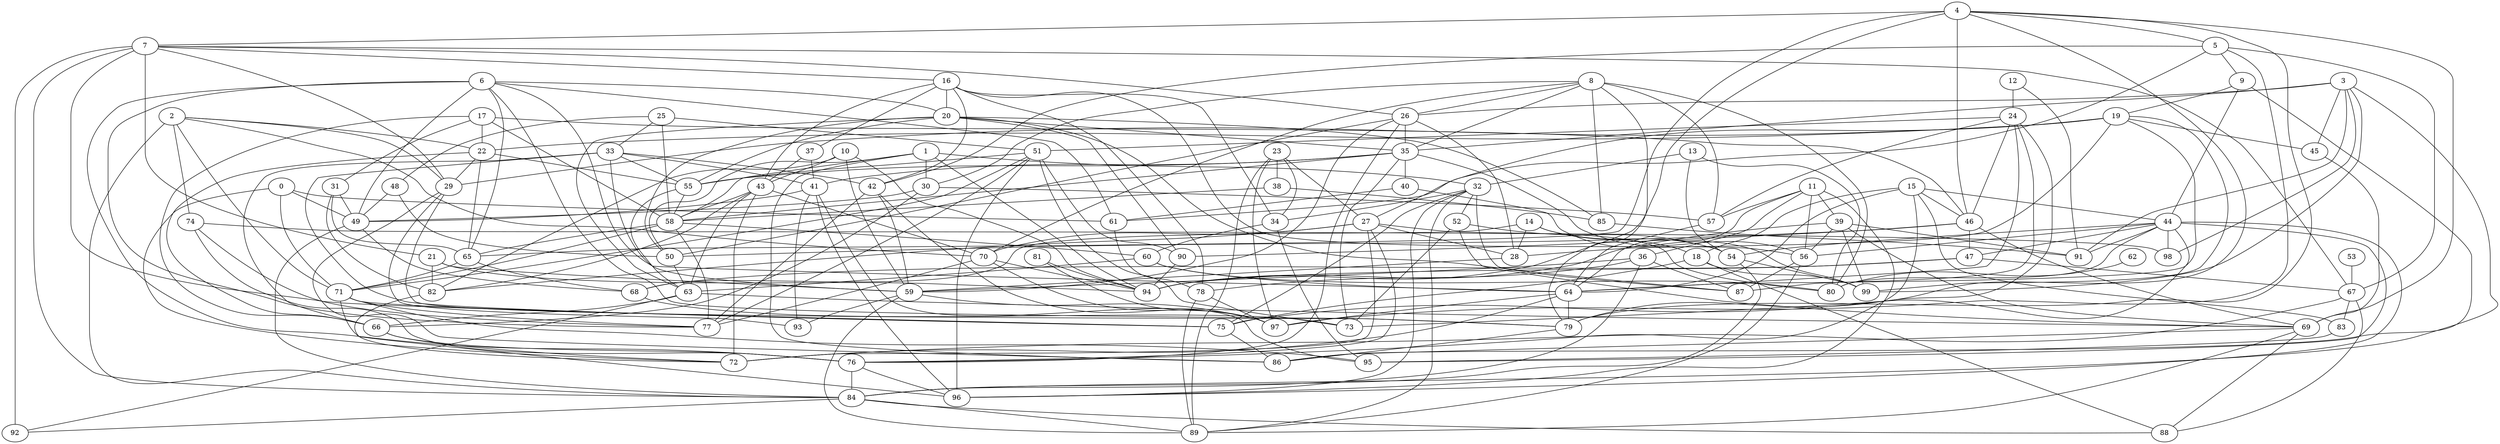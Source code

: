 strict graph "" {
	0 -- 49	[weight=4];
	0 -- 61	[weight=2];
	0 -- 71	[weight=4];
	0 -- 72	[weight=7];
	1 -- 30	[weight=8];
	1 -- 32	[weight=9];
	1 -- 50	[weight=9];
	1 -- 58	[weight=4];
	1 -- 86	[weight=8];
	1 -- 94	[weight=10];
	2 -- 22	[weight=3];
	2 -- 29	[weight=5];
	2 -- 70	[weight=4];
	2 -- 71	[weight=0];
	2 -- 74	[weight=8];
	2 -- 84	[weight=6];
	3 -- 26	[weight=6];
	3 -- 35	[weight=4];
	3 -- 45	[weight=9];
	3 -- 84	[weight=5];
	3 -- 91	[weight=6];
	3 -- 98	[weight=1];
	3 -- 99	[weight=8];
	4 -- 5	[weight=2];
	4 -- 7	[weight=7];
	4 -- 46	[weight=8];
	4 -- 65	[weight=2];
	4 -- 69	[weight=2];
	4 -- 75	[weight=6];
	4 -- 79	[weight=10];
	4 -- 94	[weight=6];
	5 -- 9	[weight=1];
	5 -- 42	[weight=6];
	5 -- 61	[weight=7];
	5 -- 67	[weight=5];
	5 -- 97	[weight=7];
	6 -- 20	[weight=3];
	6 -- 49	[weight=9];
	6 -- 61	[weight=9];
	6 -- 64	[weight=2];
	6 -- 65	[weight=4];
	6 -- 76	[weight=4];
	6 -- 77	[weight=9];
	6 -- 79	[weight=0];
	7 -- 16	[weight=5];
	7 -- 21	[weight=7];
	7 -- 26	[weight=0];
	7 -- 29	[weight=2];
	7 -- 67	[weight=7];
	7 -- 75	[weight=3];
	7 -- 84	[weight=7];
	7 -- 92	[weight=10];
	8 -- 26	[weight=2];
	8 -- 30	[weight=8];
	8 -- 35	[weight=8];
	8 -- 57	[weight=8];
	8 -- 70	[weight=0];
	8 -- 79	[weight=6];
	8 -- 80	[weight=6];
	8 -- 85	[weight=8];
	9 -- 19	[weight=2];
	9 -- 44	[weight=8];
	9 -- 86	[weight=5];
	10 -- 43	[weight=10];
	10 -- 59	[weight=8];
	10 -- 82	[weight=0];
	10 -- 94	[weight=1];
	11 -- 36	[weight=6];
	11 -- 39	[weight=1];
	11 -- 56	[weight=10];
	11 -- 57	[weight=10];
	11 -- 64	[weight=1];
	11 -- 96	[weight=9];
	12 -- 24	[weight=9];
	12 -- 91	[weight=6];
	13 -- 32	[weight=1];
	13 -- 54	[weight=0];
	13 -- 80	[weight=9];
	14 -- 18	[weight=5];
	14 -- 28	[weight=4];
	14 -- 54	[weight=9];
	14 -- 68	[weight=10];
	15 -- 18	[weight=10];
	15 -- 44	[weight=8];
	15 -- 46	[weight=7];
	15 -- 64	[weight=8];
	15 -- 76	[weight=8];
	15 -- 83	[weight=4];
	16 -- 20	[weight=4];
	16 -- 34	[weight=2];
	16 -- 37	[weight=1];
	16 -- 42	[weight=9];
	16 -- 43	[weight=9];
	16 -- 56	[weight=10];
	16 -- 78	[weight=7];
	17 -- 22	[weight=8];
	17 -- 31	[weight=6];
	17 -- 46	[weight=0];
	17 -- 58	[weight=10];
	17 -- 66	[weight=10];
	18 -- 75	[weight=9];
	18 -- 88	[weight=10];
	18 -- 99	[weight=5];
	19 -- 22	[weight=8];
	19 -- 27	[weight=6];
	19 -- 28	[weight=3];
	19 -- 29	[weight=9];
	19 -- 45	[weight=4];
	19 -- 64	[weight=9];
	19 -- 99	[weight=6];
	20 -- 35	[weight=4];
	20 -- 50	[weight=5];
	20 -- 55	[weight=2];
	20 -- 63	[weight=8];
	20 -- 85	[weight=5];
	20 -- 87	[weight=4];
	20 -- 90	[weight=0];
	21 -- 59	[weight=10];
	21 -- 82	[weight=5];
	21 -- 94	[weight=5];
	22 -- 29	[weight=7];
	22 -- 55	[weight=1];
	22 -- 65	[weight=5];
	22 -- 66	[weight=6];
	23 -- 27	[weight=9];
	23 -- 34	[weight=3];
	23 -- 38	[weight=9];
	23 -- 89	[weight=10];
	23 -- 97	[weight=3];
	24 -- 46	[weight=7];
	24 -- 51	[weight=5];
	24 -- 57	[weight=9];
	24 -- 64	[weight=8];
	24 -- 79	[weight=10];
	24 -- 87	[weight=8];
	25 -- 33	[weight=0];
	25 -- 48	[weight=9];
	25 -- 51	[weight=7];
	25 -- 58	[weight=9];
	26 -- 28	[weight=10];
	26 -- 35	[weight=6];
	26 -- 50	[weight=6];
	26 -- 59	[weight=1];
	26 -- 76	[weight=9];
	27 -- 28	[weight=10];
	27 -- 70	[weight=3];
	27 -- 72	[weight=9];
	27 -- 76	[weight=1];
	27 -- 80	[weight=6];
	27 -- 82	[weight=4];
	28 -- 59	[weight=3];
	29 -- 79	[weight=8];
	29 -- 86	[weight=1];
	29 -- 93	[weight=10];
	30 -- 49	[weight=4];
	30 -- 57	[weight=6];
	30 -- 66	[weight=3];
	31 -- 49	[weight=8];
	31 -- 65	[weight=1];
	31 -- 82	[weight=1];
	32 -- 34	[weight=1];
	32 -- 52	[weight=4];
	32 -- 75	[weight=7];
	32 -- 87	[weight=1];
	32 -- 89	[weight=4];
	32 -- 96	[weight=2];
	33 -- 41	[weight=3];
	33 -- 42	[weight=5];
	33 -- 55	[weight=9];
	33 -- 59	[weight=7];
	33 -- 66	[weight=8];
	33 -- 75	[weight=1];
	34 -- 60	[weight=5];
	34 -- 95	[weight=0];
	35 -- 40	[weight=3];
	35 -- 41	[weight=4];
	35 -- 55	[weight=0];
	35 -- 56	[weight=2];
	35 -- 58	[weight=1];
	35 -- 73	[weight=9];
	36 -- 59	[weight=9];
	36 -- 78	[weight=8];
	36 -- 84	[weight=3];
	36 -- 87	[weight=3];
	37 -- 41	[weight=5];
	37 -- 43	[weight=0];
	38 -- 58	[weight=0];
	38 -- 85	[weight=0];
	39 -- 56	[weight=6];
	39 -- 69	[weight=2];
	39 -- 91	[weight=2];
	39 -- 94	[weight=8];
	39 -- 99	[weight=7];
	40 -- 61	[weight=1];
	40 -- 99	[weight=4];
	41 -- 49	[weight=8];
	41 -- 93	[weight=1];
	41 -- 95	[weight=1];
	41 -- 96	[weight=5];
	42 -- 59	[weight=2];
	42 -- 77	[weight=4];
	42 -- 97	[weight=6];
	43 -- 58	[weight=3];
	43 -- 63	[weight=7];
	43 -- 70	[weight=3];
	43 -- 72	[weight=8];
	43 -- 82	[weight=4];
	44 -- 47	[weight=4];
	44 -- 54	[weight=2];
	44 -- 56	[weight=4];
	44 -- 73	[weight=9];
	44 -- 80	[weight=5];
	44 -- 91	[weight=5];
	44 -- 95	[weight=7];
	44 -- 96	[weight=8];
	44 -- 98	[weight=2];
	45 -- 69	[weight=6];
	46 -- 47	[weight=6];
	46 -- 50	[weight=7];
	46 -- 69	[weight=4];
	46 -- 90	[weight=7];
	47 -- 67	[weight=0];
	47 -- 68	[weight=6];
	47 -- 94	[weight=8];
	48 -- 49	[weight=8];
	48 -- 50	[weight=2];
	49 -- 68	[weight=2];
	49 -- 84	[weight=9];
	50 -- 63	[weight=8];
	51 -- 55	[weight=6];
	51 -- 71	[weight=1];
	51 -- 73	[weight=1];
	51 -- 77	[weight=1];
	51 -- 90	[weight=1];
	51 -- 96	[weight=6];
	52 -- 54	[weight=4];
	52 -- 69	[weight=5];
	52 -- 73	[weight=10];
	53 -- 67	[weight=6];
	54 -- 84	[weight=8];
	54 -- 99	[weight=10];
	55 -- 58	[weight=1];
	55 -- 63	[weight=3];
	56 -- 87	[weight=8];
	56 -- 89	[weight=0];
	57 -- 64	[weight=7];
	58 -- 60	[weight=10];
	58 -- 65	[weight=5];
	58 -- 71	[weight=3];
	58 -- 77	[weight=7];
	59 -- 89	[weight=5];
	59 -- 93	[weight=2];
	59 -- 97	[weight=10];
	60 -- 63	[weight=3];
	60 -- 64	[weight=5];
	60 -- 80	[weight=3];
	61 -- 78	[weight=0];
	62 -- 80	[weight=10];
	63 -- 66	[weight=3];
	63 -- 69	[weight=4];
	63 -- 92	[weight=4];
	64 -- 72	[weight=6];
	64 -- 79	[weight=10];
	64 -- 97	[weight=8];
	65 -- 68	[weight=1];
	65 -- 71	[weight=8];
	66 -- 72	[weight=6];
	66 -- 76	[weight=10];
	67 -- 72	[weight=8];
	67 -- 83	[weight=2];
	67 -- 88	[weight=6];
	68 -- 73	[weight=0];
	69 -- 86	[weight=2];
	69 -- 88	[weight=8];
	69 -- 89	[weight=1];
	70 -- 77	[weight=4];
	70 -- 94	[weight=0];
	70 -- 97	[weight=5];
	71 -- 72	[weight=8];
	71 -- 75	[weight=5];
	71 -- 77	[weight=0];
	71 -- 95	[weight=3];
	74 -- 76	[weight=3];
	74 -- 77	[weight=6];
	74 -- 98	[weight=1];
	75 -- 86	[weight=7];
	76 -- 84	[weight=9];
	76 -- 96	[weight=0];
	78 -- 89	[weight=3];
	78 -- 97	[weight=9];
	79 -- 86	[weight=9];
	81 -- 94	[weight=5];
	81 -- 97	[weight=6];
	82 -- 96	[weight=9];
	83 -- 95	[weight=1];
	84 -- 88	[weight=4];
	84 -- 89	[weight=3];
	84 -- 92	[weight=0];
	85 -- 91	[weight=1];
	90 -- 94	[weight=10];
}
